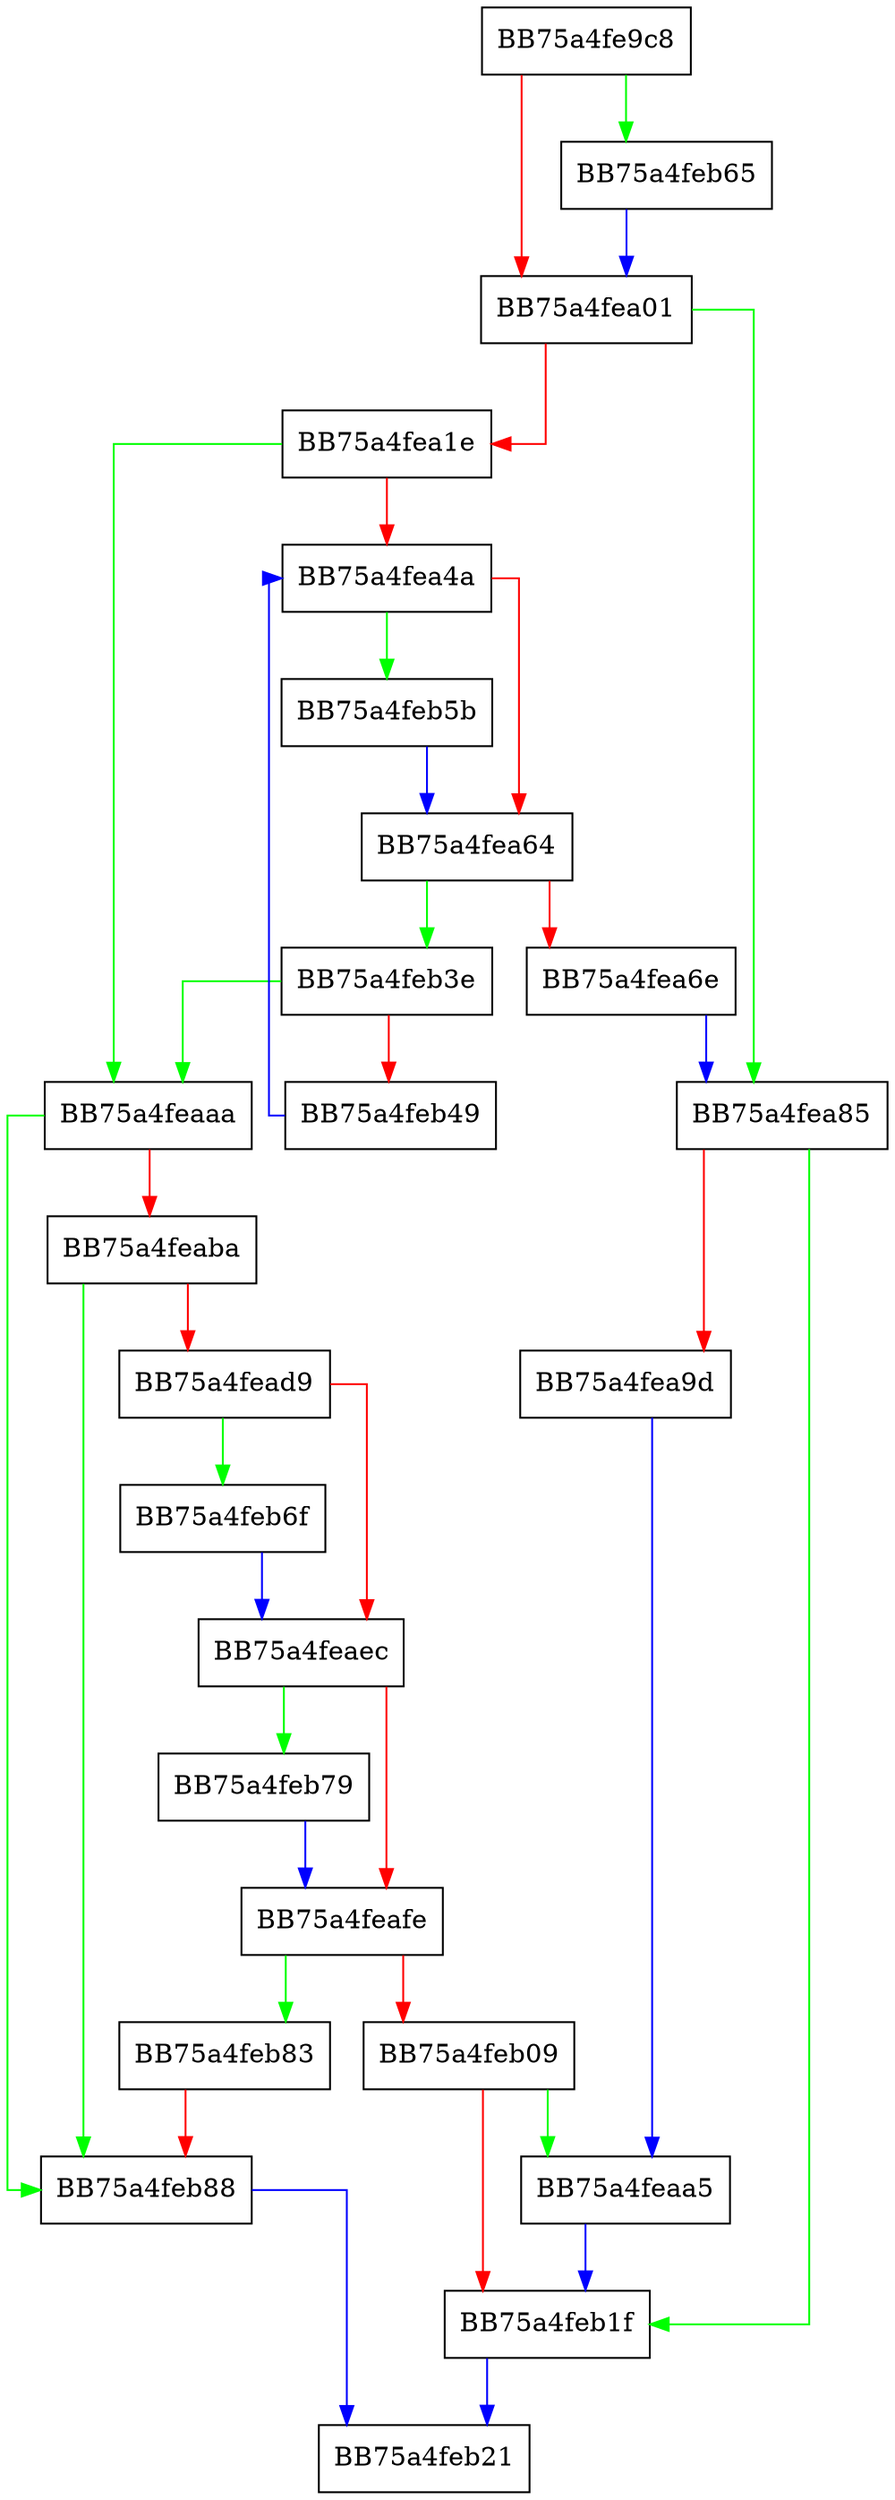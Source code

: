 digraph get_page_flags_nosnap {
  node [shape="box"];
  graph [splines=ortho];
  BB75a4fe9c8 -> BB75a4feb65 [color="green"];
  BB75a4fe9c8 -> BB75a4fea01 [color="red"];
  BB75a4fea01 -> BB75a4fea85 [color="green"];
  BB75a4fea01 -> BB75a4fea1e [color="red"];
  BB75a4fea1e -> BB75a4feaaa [color="green"];
  BB75a4fea1e -> BB75a4fea4a [color="red"];
  BB75a4fea4a -> BB75a4feb5b [color="green"];
  BB75a4fea4a -> BB75a4fea64 [color="red"];
  BB75a4fea64 -> BB75a4feb3e [color="green"];
  BB75a4fea64 -> BB75a4fea6e [color="red"];
  BB75a4fea6e -> BB75a4fea85 [color="blue"];
  BB75a4fea85 -> BB75a4feb1f [color="green"];
  BB75a4fea85 -> BB75a4fea9d [color="red"];
  BB75a4fea9d -> BB75a4feaa5 [color="blue"];
  BB75a4feaa5 -> BB75a4feb1f [color="blue"];
  BB75a4feaaa -> BB75a4feb88 [color="green"];
  BB75a4feaaa -> BB75a4feaba [color="red"];
  BB75a4feaba -> BB75a4feb88 [color="green"];
  BB75a4feaba -> BB75a4fead9 [color="red"];
  BB75a4fead9 -> BB75a4feb6f [color="green"];
  BB75a4fead9 -> BB75a4feaec [color="red"];
  BB75a4feaec -> BB75a4feb79 [color="green"];
  BB75a4feaec -> BB75a4feafe [color="red"];
  BB75a4feafe -> BB75a4feb83 [color="green"];
  BB75a4feafe -> BB75a4feb09 [color="red"];
  BB75a4feb09 -> BB75a4feaa5 [color="green"];
  BB75a4feb09 -> BB75a4feb1f [color="red"];
  BB75a4feb1f -> BB75a4feb21 [color="blue"];
  BB75a4feb3e -> BB75a4feaaa [color="green"];
  BB75a4feb3e -> BB75a4feb49 [color="red"];
  BB75a4feb49 -> BB75a4fea4a [color="blue"];
  BB75a4feb5b -> BB75a4fea64 [color="blue"];
  BB75a4feb65 -> BB75a4fea01 [color="blue"];
  BB75a4feb6f -> BB75a4feaec [color="blue"];
  BB75a4feb79 -> BB75a4feafe [color="blue"];
  BB75a4feb83 -> BB75a4feb88 [color="red"];
  BB75a4feb88 -> BB75a4feb21 [color="blue"];
}